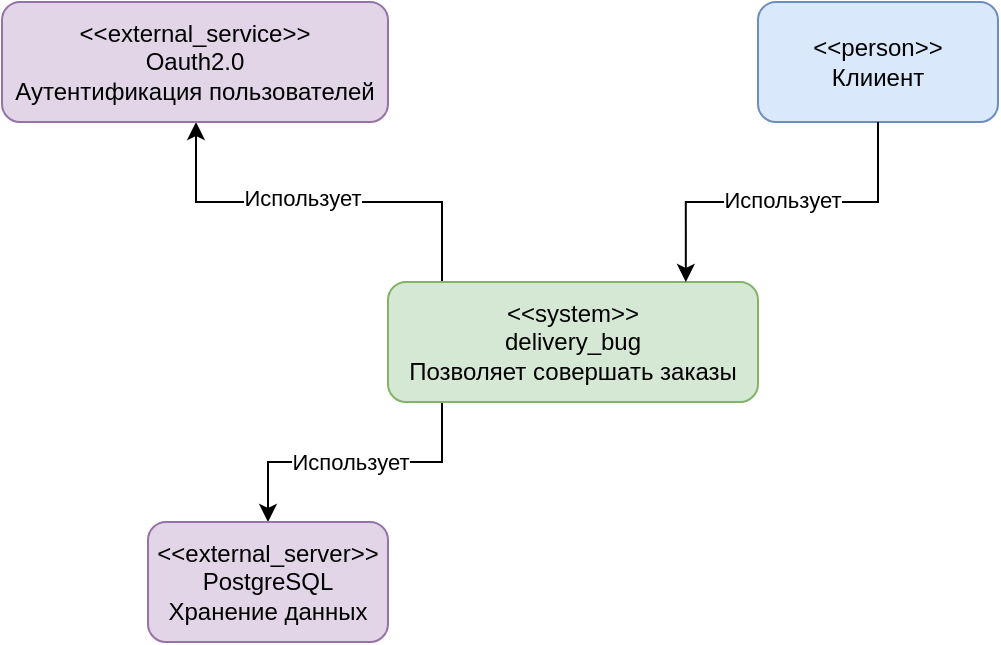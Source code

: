 <mxfile version="22.1.3" type="github">
  <diagram id="R2lEEEUBdFMjLlhIrx00" name="Page-1">
    <mxGraphModel dx="1434" dy="742" grid="1" gridSize="10" guides="1" tooltips="1" connect="1" arrows="1" fold="1" page="1" pageScale="1" pageWidth="850" pageHeight="1100" math="0" shadow="0" extFonts="Permanent Marker^https://fonts.googleapis.com/css?family=Permanent+Marker">
      <root>
        <mxCell id="0" />
        <mxCell id="1" parent="0" />
        <mxCell id="ACpa_kCevvZqvN8BtNjZ-6" style="edgeStyle=orthogonalEdgeStyle;rounded=0;orthogonalLoop=1;jettySize=auto;html=1;" edge="1" parent="1" source="ACpa_kCevvZqvN8BtNjZ-1" target="ACpa_kCevvZqvN8BtNjZ-5">
          <mxGeometry relative="1" as="geometry">
            <Array as="points">
              <mxPoint x="360" y="480" />
              <mxPoint x="237" y="480" />
            </Array>
          </mxGeometry>
        </mxCell>
        <mxCell id="ACpa_kCevvZqvN8BtNjZ-7" value="Использует" style="edgeLabel;html=1;align=center;verticalAlign=middle;resizable=0;points=[];" vertex="1" connectable="0" parent="ACpa_kCevvZqvN8BtNjZ-6">
          <mxGeometry x="-0.153" y="-2" relative="1" as="geometry">
            <mxPoint x="-24" as="offset" />
          </mxGeometry>
        </mxCell>
        <mxCell id="ACpa_kCevvZqvN8BtNjZ-9" style="edgeStyle=orthogonalEdgeStyle;rounded=0;orthogonalLoop=1;jettySize=auto;html=1;entryX=0.5;entryY=0;entryDx=0;entryDy=0;" edge="1" parent="1" source="ACpa_kCevvZqvN8BtNjZ-1" target="ACpa_kCevvZqvN8BtNjZ-8">
          <mxGeometry relative="1" as="geometry">
            <Array as="points">
              <mxPoint x="360" y="610" />
              <mxPoint x="273" y="610" />
            </Array>
          </mxGeometry>
        </mxCell>
        <mxCell id="ACpa_kCevvZqvN8BtNjZ-10" value="Использует" style="edgeLabel;html=1;align=center;verticalAlign=middle;resizable=0;points=[];" vertex="1" connectable="0" parent="ACpa_kCevvZqvN8BtNjZ-9">
          <mxGeometry x="0.034" relative="1" as="geometry">
            <mxPoint as="offset" />
          </mxGeometry>
        </mxCell>
        <mxCell id="ACpa_kCevvZqvN8BtNjZ-1" value="&amp;lt;&amp;lt;system&amp;gt;&amp;gt;&lt;br&gt;delivery_bug&lt;br&gt;Позволяет совершать заказы" style="rounded=1;whiteSpace=wrap;html=1;fillColor=#d5e8d4;strokeColor=#82b366;" vertex="1" parent="1">
          <mxGeometry x="333" y="520" width="185" height="60" as="geometry" />
        </mxCell>
        <mxCell id="ACpa_kCevvZqvN8BtNjZ-2" value="&amp;lt;&amp;lt;person&amp;gt;&amp;gt;&lt;br&gt;Клииент" style="rounded=1;whiteSpace=wrap;html=1;fillColor=#dae8fc;strokeColor=#6c8ebf;" vertex="1" parent="1">
          <mxGeometry x="518" y="380" width="120" height="60" as="geometry" />
        </mxCell>
        <mxCell id="ACpa_kCevvZqvN8BtNjZ-3" style="edgeStyle=orthogonalEdgeStyle;rounded=0;orthogonalLoop=1;jettySize=auto;html=1;entryX=0.805;entryY=0;entryDx=0;entryDy=0;entryPerimeter=0;" edge="1" parent="1" source="ACpa_kCevvZqvN8BtNjZ-2" target="ACpa_kCevvZqvN8BtNjZ-1">
          <mxGeometry relative="1" as="geometry" />
        </mxCell>
        <mxCell id="ACpa_kCevvZqvN8BtNjZ-4" value="Использует" style="edgeLabel;html=1;align=center;verticalAlign=middle;resizable=0;points=[];" vertex="1" connectable="0" parent="ACpa_kCevvZqvN8BtNjZ-3">
          <mxGeometry x="-0.137" y="-1" relative="1" as="geometry">
            <mxPoint x="-12" as="offset" />
          </mxGeometry>
        </mxCell>
        <mxCell id="ACpa_kCevvZqvN8BtNjZ-5" value="&amp;lt;&amp;lt;external_service&amp;gt;&amp;gt;&lt;br&gt;&lt;div&gt;Oauth2.0&lt;/div&gt;&lt;div&gt;Аутентификация пользователей&lt;br&gt;&lt;/div&gt;" style="rounded=1;whiteSpace=wrap;html=1;fillColor=#e1d5e7;strokeColor=#9673a6;" vertex="1" parent="1">
          <mxGeometry x="140" y="380" width="193" height="60" as="geometry" />
        </mxCell>
        <mxCell id="ACpa_kCevvZqvN8BtNjZ-8" value="&amp;lt;&amp;lt;external_server&amp;gt;&amp;gt;&lt;br&gt;PostgreSQL&lt;br&gt;Хранение данных" style="rounded=1;whiteSpace=wrap;html=1;fillColor=#e1d5e7;strokeColor=#9673a6;" vertex="1" parent="1">
          <mxGeometry x="213" y="640" width="120" height="60" as="geometry" />
        </mxCell>
      </root>
    </mxGraphModel>
  </diagram>
</mxfile>
